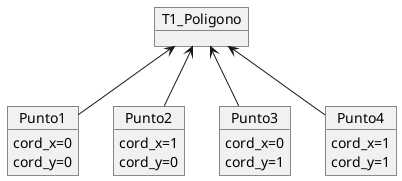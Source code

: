 @startuml ejercicioc2
object T1_Poligono
Object Punto1{
    cord_x=0
    cord_y=0
}
Object Punto2{
    cord_x=1
    cord_y=0
}
Object Punto3{
    cord_x=0
    cord_y=1
}

Object Punto4{
    cord_x=1
    cord_y=1
}
T1_Poligono <-- Punto1
T1_Poligono <-- Punto2
T1_Poligono <-- Punto3
T1_Poligono <-- Punto4

@enduml
